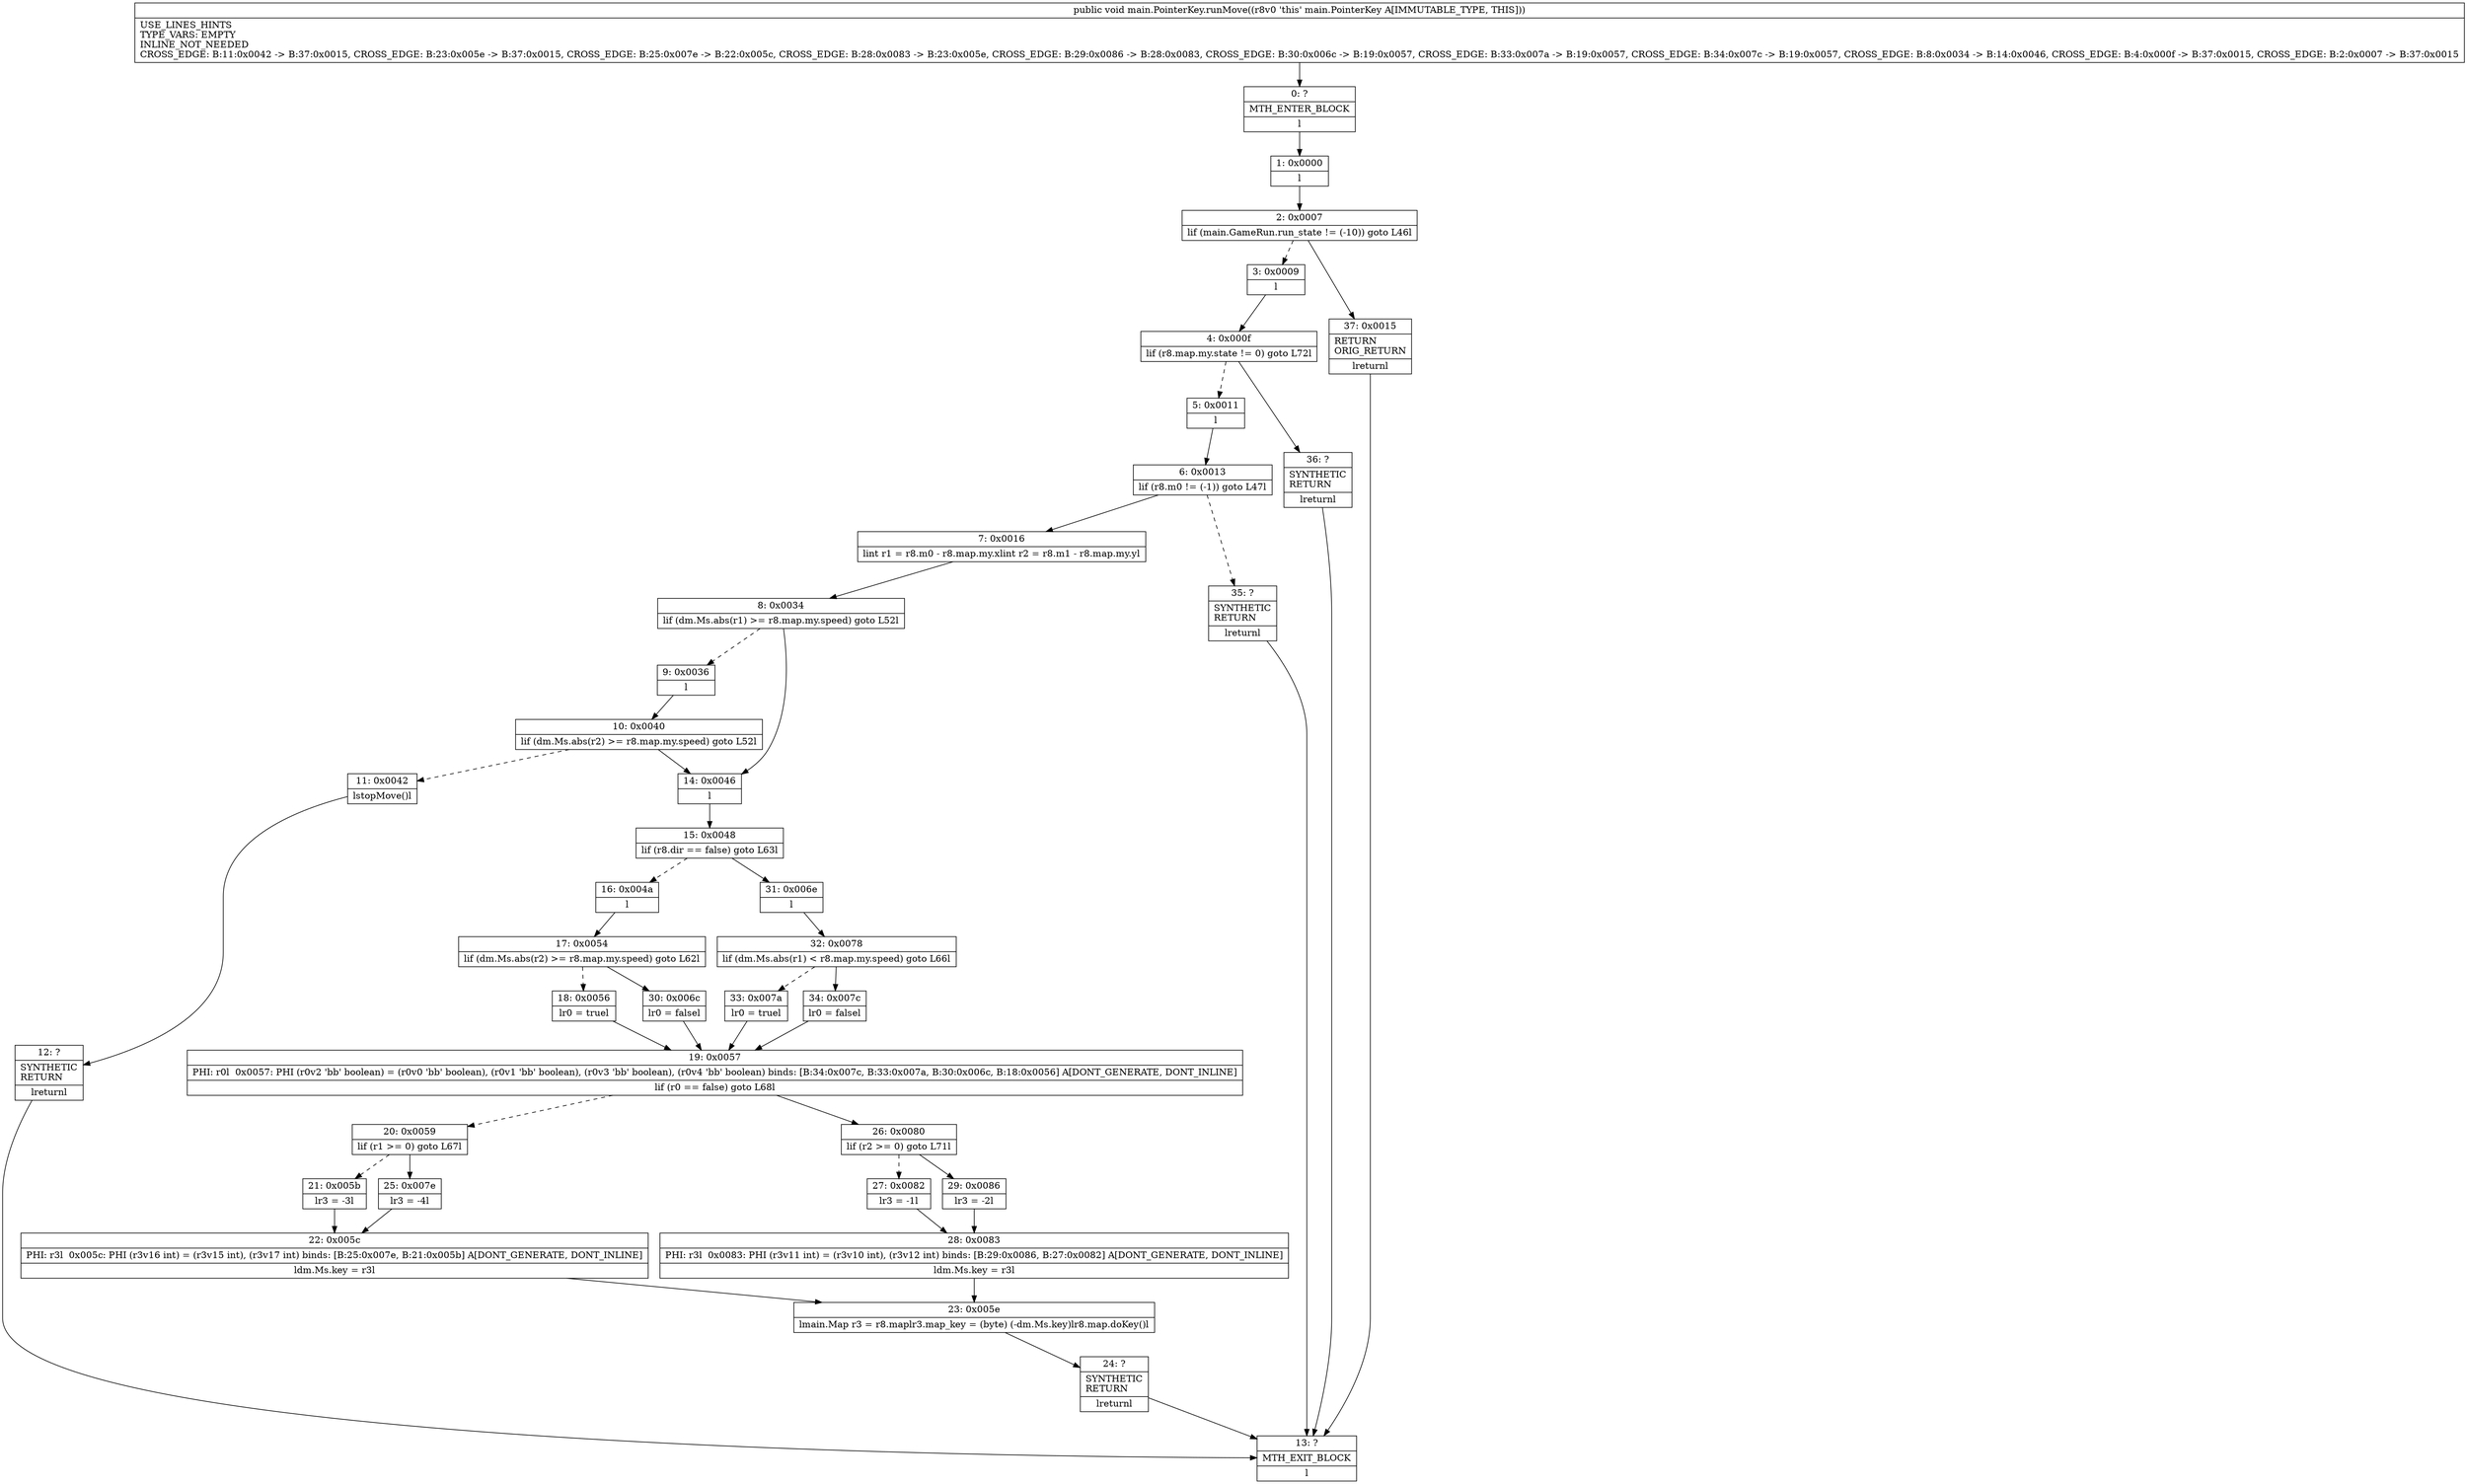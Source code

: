 digraph "CFG formain.PointerKey.runMove()V" {
Node_0 [shape=record,label="{0\:\ ?|MTH_ENTER_BLOCK\l|l}"];
Node_1 [shape=record,label="{1\:\ 0x0000|l}"];
Node_2 [shape=record,label="{2\:\ 0x0007|lif (main.GameRun.run_state != (\-10)) goto L46l}"];
Node_3 [shape=record,label="{3\:\ 0x0009|l}"];
Node_4 [shape=record,label="{4\:\ 0x000f|lif (r8.map.my.state != 0) goto L72l}"];
Node_5 [shape=record,label="{5\:\ 0x0011|l}"];
Node_6 [shape=record,label="{6\:\ 0x0013|lif (r8.m0 != (\-1)) goto L47l}"];
Node_7 [shape=record,label="{7\:\ 0x0016|lint r1 = r8.m0 \- r8.map.my.xlint r2 = r8.m1 \- r8.map.my.yl}"];
Node_8 [shape=record,label="{8\:\ 0x0034|lif (dm.Ms.abs(r1) \>= r8.map.my.speed) goto L52l}"];
Node_9 [shape=record,label="{9\:\ 0x0036|l}"];
Node_10 [shape=record,label="{10\:\ 0x0040|lif (dm.Ms.abs(r2) \>= r8.map.my.speed) goto L52l}"];
Node_11 [shape=record,label="{11\:\ 0x0042|lstopMove()l}"];
Node_12 [shape=record,label="{12\:\ ?|SYNTHETIC\lRETURN\l|lreturnl}"];
Node_13 [shape=record,label="{13\:\ ?|MTH_EXIT_BLOCK\l|l}"];
Node_14 [shape=record,label="{14\:\ 0x0046|l}"];
Node_15 [shape=record,label="{15\:\ 0x0048|lif (r8.dir == false) goto L63l}"];
Node_16 [shape=record,label="{16\:\ 0x004a|l}"];
Node_17 [shape=record,label="{17\:\ 0x0054|lif (dm.Ms.abs(r2) \>= r8.map.my.speed) goto L62l}"];
Node_18 [shape=record,label="{18\:\ 0x0056|lr0 = truel}"];
Node_19 [shape=record,label="{19\:\ 0x0057|PHI: r0l  0x0057: PHI (r0v2 'bb' boolean) = (r0v0 'bb' boolean), (r0v1 'bb' boolean), (r0v3 'bb' boolean), (r0v4 'bb' boolean) binds: [B:34:0x007c, B:33:0x007a, B:30:0x006c, B:18:0x0056] A[DONT_GENERATE, DONT_INLINE]\l|lif (r0 == false) goto L68l}"];
Node_20 [shape=record,label="{20\:\ 0x0059|lif (r1 \>= 0) goto L67l}"];
Node_21 [shape=record,label="{21\:\ 0x005b|lr3 = \-3l}"];
Node_22 [shape=record,label="{22\:\ 0x005c|PHI: r3l  0x005c: PHI (r3v16 int) = (r3v15 int), (r3v17 int) binds: [B:25:0x007e, B:21:0x005b] A[DONT_GENERATE, DONT_INLINE]\l|ldm.Ms.key = r3l}"];
Node_23 [shape=record,label="{23\:\ 0x005e|lmain.Map r3 = r8.maplr3.map_key = (byte) (\-dm.Ms.key)lr8.map.doKey()l}"];
Node_24 [shape=record,label="{24\:\ ?|SYNTHETIC\lRETURN\l|lreturnl}"];
Node_25 [shape=record,label="{25\:\ 0x007e|lr3 = \-4l}"];
Node_26 [shape=record,label="{26\:\ 0x0080|lif (r2 \>= 0) goto L71l}"];
Node_27 [shape=record,label="{27\:\ 0x0082|lr3 = \-1l}"];
Node_28 [shape=record,label="{28\:\ 0x0083|PHI: r3l  0x0083: PHI (r3v11 int) = (r3v10 int), (r3v12 int) binds: [B:29:0x0086, B:27:0x0082] A[DONT_GENERATE, DONT_INLINE]\l|ldm.Ms.key = r3l}"];
Node_29 [shape=record,label="{29\:\ 0x0086|lr3 = \-2l}"];
Node_30 [shape=record,label="{30\:\ 0x006c|lr0 = falsel}"];
Node_31 [shape=record,label="{31\:\ 0x006e|l}"];
Node_32 [shape=record,label="{32\:\ 0x0078|lif (dm.Ms.abs(r1) \< r8.map.my.speed) goto L66l}"];
Node_33 [shape=record,label="{33\:\ 0x007a|lr0 = truel}"];
Node_34 [shape=record,label="{34\:\ 0x007c|lr0 = falsel}"];
Node_35 [shape=record,label="{35\:\ ?|SYNTHETIC\lRETURN\l|lreturnl}"];
Node_36 [shape=record,label="{36\:\ ?|SYNTHETIC\lRETURN\l|lreturnl}"];
Node_37 [shape=record,label="{37\:\ 0x0015|RETURN\lORIG_RETURN\l|lreturnl}"];
MethodNode[shape=record,label="{public void main.PointerKey.runMove((r8v0 'this' main.PointerKey A[IMMUTABLE_TYPE, THIS]))  | USE_LINES_HINTS\lTYPE_VARS: EMPTY\lINLINE_NOT_NEEDED\lCROSS_EDGE: B:11:0x0042 \-\> B:37:0x0015, CROSS_EDGE: B:23:0x005e \-\> B:37:0x0015, CROSS_EDGE: B:25:0x007e \-\> B:22:0x005c, CROSS_EDGE: B:28:0x0083 \-\> B:23:0x005e, CROSS_EDGE: B:29:0x0086 \-\> B:28:0x0083, CROSS_EDGE: B:30:0x006c \-\> B:19:0x0057, CROSS_EDGE: B:33:0x007a \-\> B:19:0x0057, CROSS_EDGE: B:34:0x007c \-\> B:19:0x0057, CROSS_EDGE: B:8:0x0034 \-\> B:14:0x0046, CROSS_EDGE: B:4:0x000f \-\> B:37:0x0015, CROSS_EDGE: B:2:0x0007 \-\> B:37:0x0015\l}"];
MethodNode -> Node_0;
Node_0 -> Node_1;
Node_1 -> Node_2;
Node_2 -> Node_3[style=dashed];
Node_2 -> Node_37;
Node_3 -> Node_4;
Node_4 -> Node_5[style=dashed];
Node_4 -> Node_36;
Node_5 -> Node_6;
Node_6 -> Node_7;
Node_6 -> Node_35[style=dashed];
Node_7 -> Node_8;
Node_8 -> Node_9[style=dashed];
Node_8 -> Node_14;
Node_9 -> Node_10;
Node_10 -> Node_11[style=dashed];
Node_10 -> Node_14;
Node_11 -> Node_12;
Node_12 -> Node_13;
Node_14 -> Node_15;
Node_15 -> Node_16[style=dashed];
Node_15 -> Node_31;
Node_16 -> Node_17;
Node_17 -> Node_18[style=dashed];
Node_17 -> Node_30;
Node_18 -> Node_19;
Node_19 -> Node_20[style=dashed];
Node_19 -> Node_26;
Node_20 -> Node_21[style=dashed];
Node_20 -> Node_25;
Node_21 -> Node_22;
Node_22 -> Node_23;
Node_23 -> Node_24;
Node_24 -> Node_13;
Node_25 -> Node_22;
Node_26 -> Node_27[style=dashed];
Node_26 -> Node_29;
Node_27 -> Node_28;
Node_28 -> Node_23;
Node_29 -> Node_28;
Node_30 -> Node_19;
Node_31 -> Node_32;
Node_32 -> Node_33[style=dashed];
Node_32 -> Node_34;
Node_33 -> Node_19;
Node_34 -> Node_19;
Node_35 -> Node_13;
Node_36 -> Node_13;
Node_37 -> Node_13;
}

